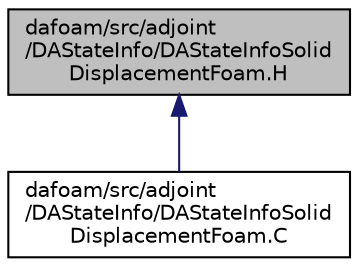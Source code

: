 digraph "dafoam/src/adjoint/DAStateInfo/DAStateInfoSolidDisplacementFoam.H"
{
  bgcolor="transparent";
  edge [fontname="Helvetica",fontsize="10",labelfontname="Helvetica",labelfontsize="10"];
  node [fontname="Helvetica",fontsize="10",shape=record];
  Node24 [label="dafoam/src/adjoint\l/DAStateInfo/DAStateInfoSolid\lDisplacementFoam.H",height=0.2,width=0.4,color="black", fillcolor="grey75", style="filled", fontcolor="black"];
  Node24 -> Node25 [dir="back",color="midnightblue",fontsize="10",style="solid",fontname="Helvetica"];
  Node25 [label="dafoam/src/adjoint\l/DAStateInfo/DAStateInfoSolid\lDisplacementFoam.C",height=0.2,width=0.4,color="black",URL="$DAStateInfoSolidDisplacementFoam_8C.html"];
}
